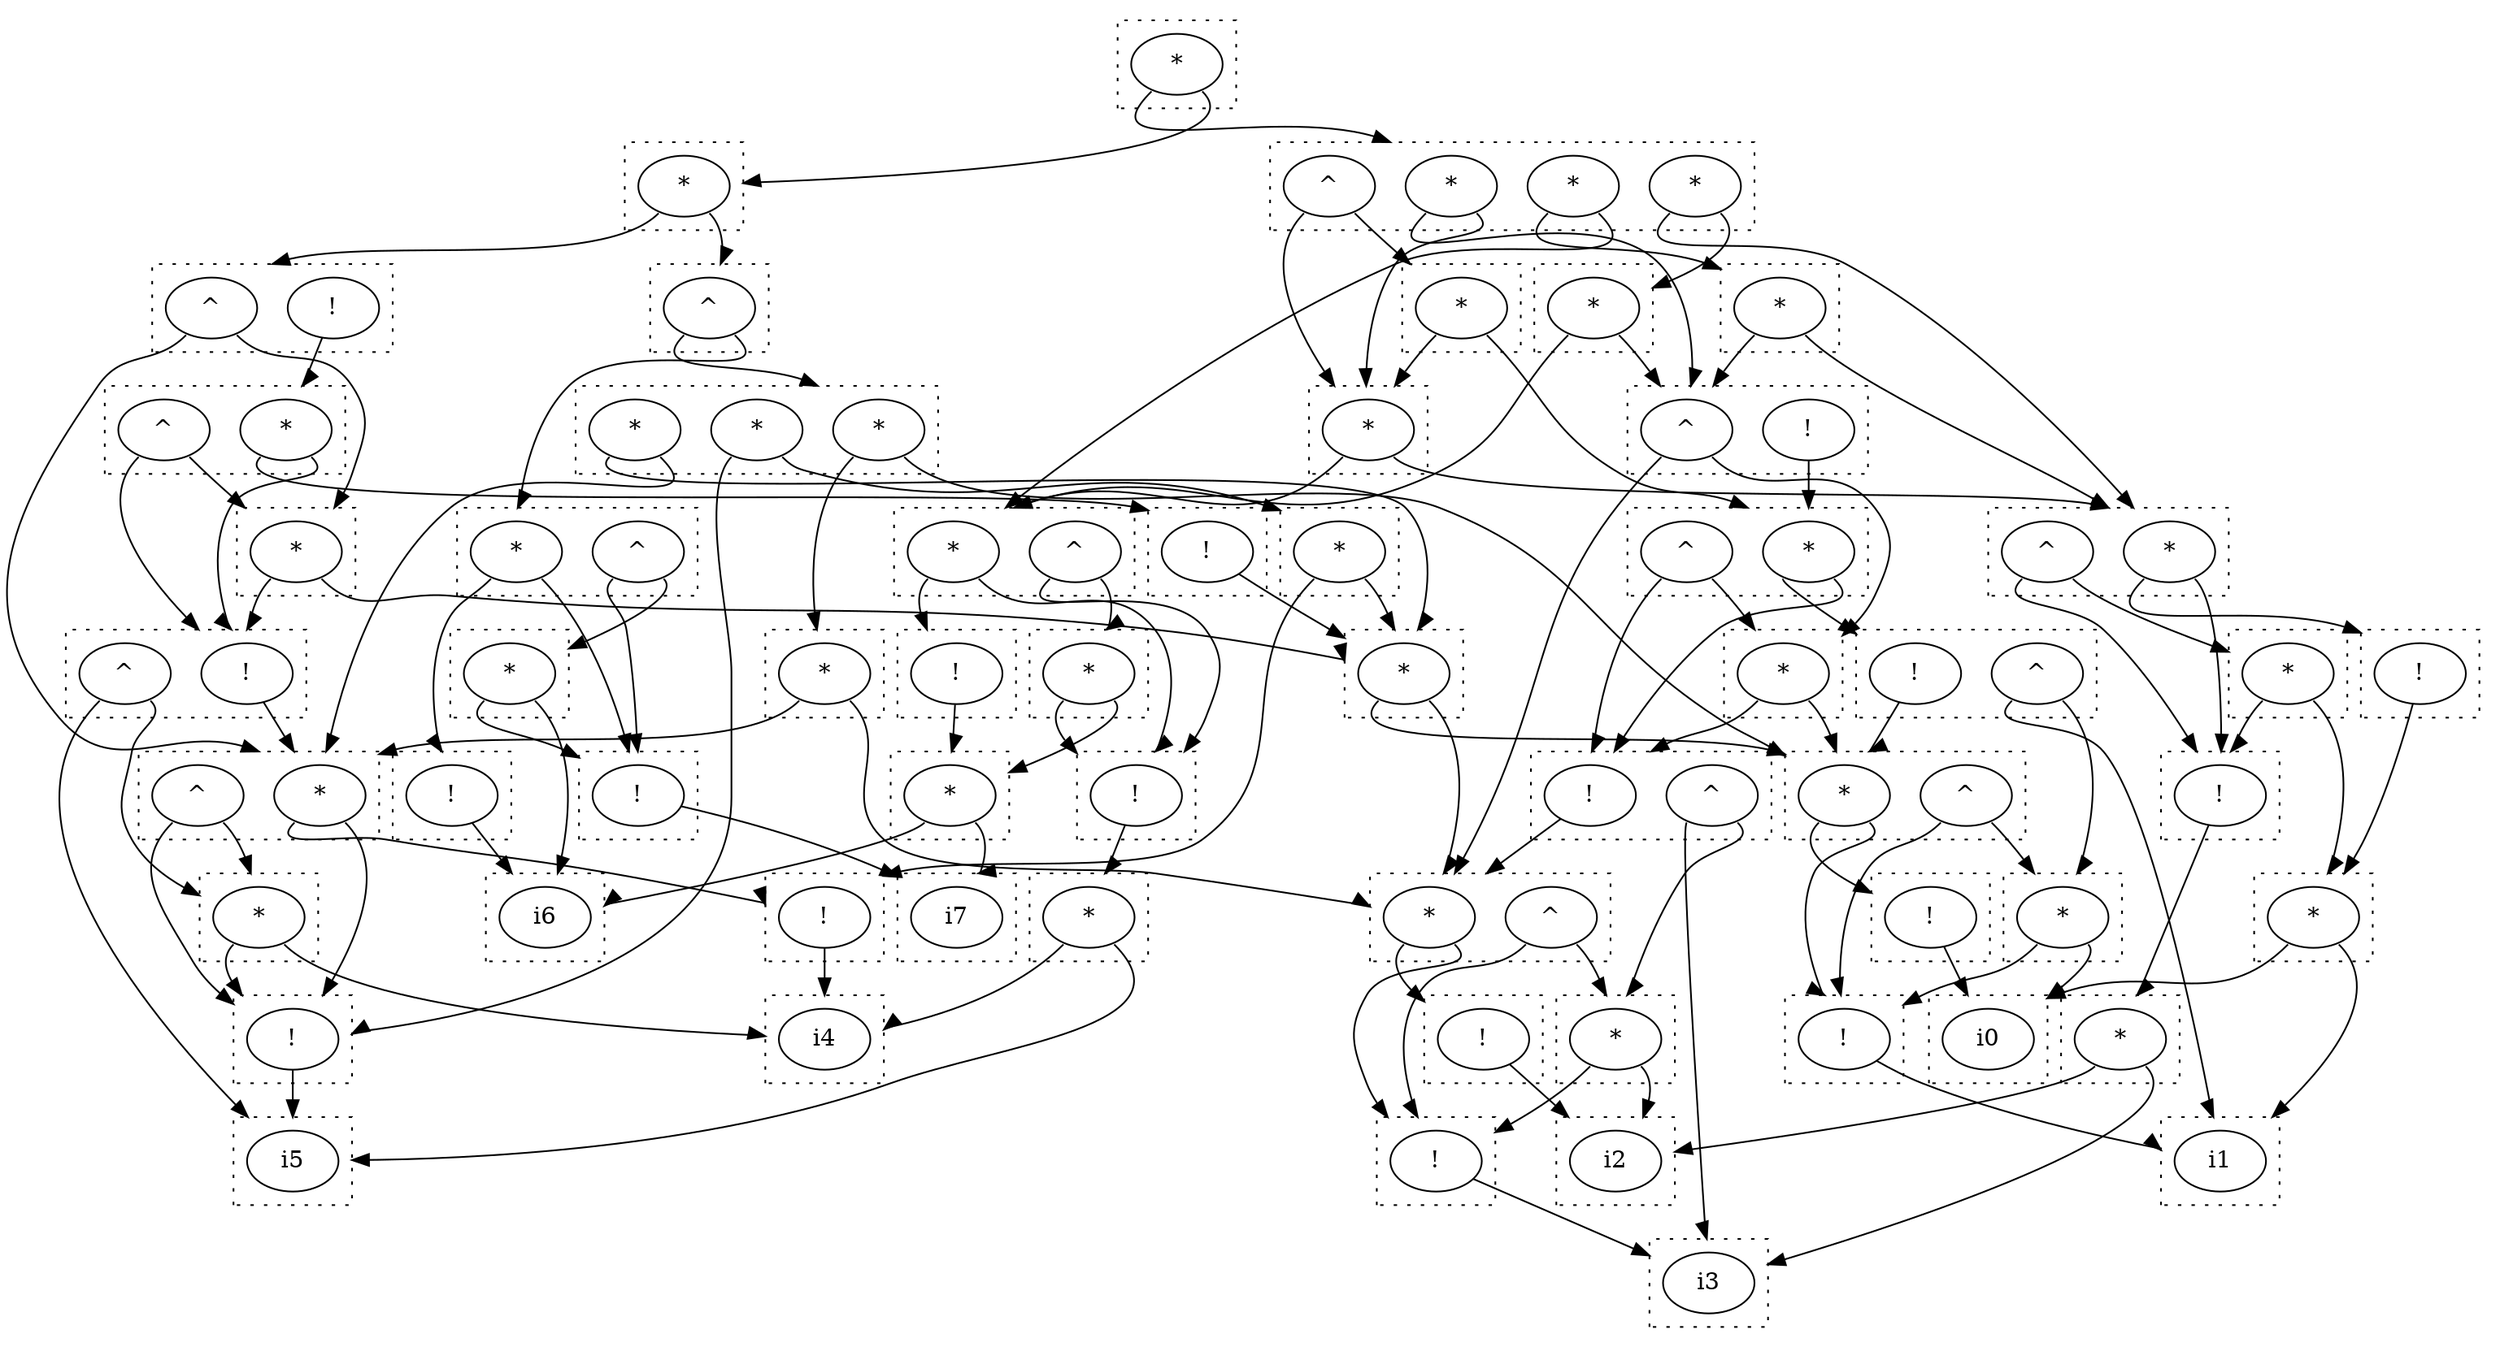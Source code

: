 digraph egraph {
  compound=true
  clusterrank=local
  subgraph cluster_0 {
    style=dotted
    0.0[label = "i0"]
  }
  subgraph cluster_38 {
    style=dotted
    38.0[label = "!"]
  }
  subgraph cluster_57 {
    style=dotted
    57.0[label = "*"]
  }
  subgraph cluster_3 {
    style=dotted
    3.0[label = "i2"]
  }
  subgraph cluster_22 {
    style=dotted
    22.0[label = "!"]
  }
  subgraph cluster_41 {
    style=dotted
    41.0[label = "*"]
  }
  subgraph cluster_60 {
    style=dotted
    60.0[label = "*"]
    60.1[label = "^"]
  }
  subgraph cluster_6 {
    style=dotted
    6.0[label = "i5"]
  }
  subgraph cluster_25 {
    style=dotted
    25.0[label = "*"]
  }
  subgraph cluster_44 {
    style=dotted
    44.0[label = "*"]
    44.1[label = "*"]
    44.2[label = "*"]
  }
  subgraph cluster_63 {
    style=dotted
    63.0[label = "^"]
  }
  subgraph cluster_9 {
    style=dotted
    9.0[label = "i4"]
  }
  subgraph cluster_28 {
    style=dotted
    28.0[label = "*"]
  }
  subgraph cluster_47 {
    style=dotted
    47.0[label = "!"]
    47.1[label = "^"]
  }
  subgraph cluster_66 {
    style=dotted
    66.0[label = "*"]
  }
  subgraph cluster_12 {
    style=dotted
    12.0[label = "!"]
  }
  subgraph cluster_50 {
    style=dotted
    50.0[label = "*"]
  }
  subgraph cluster_69 {
    style=dotted
    69.0[label = "*"]
  }
  subgraph cluster_15 {
    style=dotted
    15.0[label = "*"]
  }
  subgraph cluster_34 {
    style=dotted
    34.0[label = "*"]
    34.1[label = "^"]
  }
  subgraph cluster_53 {
    style=dotted
    53.0[label = "*"]
  }
  subgraph cluster_18 {
    style=dotted
    18.0[label = "*"]
    18.1[label = "^"]
  }
  subgraph cluster_37 {
    style=dotted
    37.0[label = "*"]
  }
  subgraph cluster_2 {
    style=dotted
    2.0[label = "i6"]
  }
  subgraph cluster_75 {
    style=dotted
    75.0[label = "*"]
  }
  subgraph cluster_21 {
    style=dotted
    21.0[label = "*"]
  }
  subgraph cluster_40 {
    style=dotted
    40.0[label = "*"]
    40.1[label = "^"]
  }
  subgraph cluster_5 {
    style=dotted
    5.0[label = "*"]
  }
  subgraph cluster_43 {
    style=dotted
    43.0[label = "*"]
  }
  subgraph cluster_8 {
    style=dotted
    8.0[label = "i1"]
  }
  subgraph cluster_27 {
    style=dotted
    27.0[label = "!"]
  }
  subgraph cluster_11 {
    style=dotted
    11.0[label = "*"]
  }
  subgraph cluster_30 {
    style=dotted
    30.0[label = "*"]
    30.1[label = "^"]
  }
  subgraph cluster_49 {
    style=dotted
    49.0[label = "^"]
    49.1[label = "!"]
  }
  subgraph cluster_14 {
    style=dotted
    14.0[label = "*"]
  }
  subgraph cluster_17 {
    style=dotted
    17.0[label = "!"]
  }
  subgraph cluster_36 {
    style=dotted
    36.0[label = "*"]
    36.1[label = "^"]
  }
  subgraph cluster_55 {
    style=dotted
    55.0[label = "*"]
    55.1[label = "*"]
    55.2[label = "*"]
    55.3[label = "^"]
  }
  subgraph cluster_1 {
    style=dotted
    1.0[label = "i3"]
  }
  subgraph cluster_74 {
    style=dotted
    74.0[label = "*"]
  }
  subgraph cluster_20 {
    style=dotted
    20.0[label = "!"]
  }
  subgraph cluster_39 {
    style=dotted
    39.0[label = "*"]
  }
  subgraph cluster_58 {
    style=dotted
    58.0[label = "^"]
    58.1[label = "!"]
  }
  subgraph cluster_4 {
    style=dotted
    4.0[label = "!"]
  }
  subgraph cluster_23 {
    style=dotted
    23.0[label = "!"]
    23.1[label = "^"]
  }
  subgraph cluster_42 {
    style=dotted
    42.0[label = "*"]
  }
  subgraph cluster_7 {
    style=dotted
    7.0[label = "!"]
  }
  subgraph cluster_26 {
    style=dotted
    26.0[label = "!"]
  }
  subgraph cluster_45 {
    style=dotted
    45.0[label = "!"]
    45.1[label = "^"]
  }
  subgraph cluster_64 {
    style=dotted
    64.0[label = "*"]
    64.1[label = "^"]
  }
  subgraph cluster_10 {
    style=dotted
    10.0[label = "i7"]
  }
  subgraph cluster_29 {
    style=dotted
    29.0[label = "!"]
  }
  subgraph cluster_13 {
    style=dotted
    13.0[label = "!"]
  }
  subgraph cluster_32 {
    style=dotted
    32.0[label = "*"]
    32.1[label = "^"]
  }
  subgraph cluster_51 {
    style=dotted
    51.0[label = "*"]
  }
  subgraph cluster_16 {
    style=dotted
    16.0[label = "!"]
  }
  subgraph cluster_35 {
    style=dotted
    35.0[label = "*"]
  }
  subgraph cluster_54 {
    style=dotted
    54.0[label = "!"]
  }
  38.0 -> 25.0 [lhead = cluster_25, ]
  57.0:sw -> 40.0 [lhead = cluster_40, ]
  57.0:se -> 49.0 [lhead = cluster_49, ]
  22.0 -> 8.0 [lhead = cluster_8, ]
  41.0:sw -> 40.0 [lhead = cluster_40, ]
  41.0:se -> 32.0 [lhead = cluster_32, ]
  60.0:sw -> 47.0 [lhead = cluster_47, ]
  60.0:se -> 23.0 [lhead = cluster_23, ]
  60.1:sw -> 23.0 [lhead = cluster_23, ]
  60.1:se -> 43.0 [lhead = cluster_43, ]
  25.0:sw -> 2.0 [lhead = cluster_2, ]
  25.0:se -> 10.0 [lhead = cluster_10, ]
  44.0:sw -> 39.0 [lhead = cluster_39, ]
  44.0:se -> 36.0 [lhead = cluster_36, ]
  44.1:sw -> 51.0 [lhead = cluster_51, ]
  44.1:se -> 34.0 [lhead = cluster_34, ]
  44.2:sw -> 20.0 [lhead = cluster_20, ]
  44.2:se -> 66.0 [lhead = cluster_66, ]
  63.0:sw -> 44.0 [lhead = cluster_44, ]
  63.0:se -> 30.0 [lhead = cluster_30, ]
  28.0:sw -> 16.0 [lhead = cluster_16, ]
  28.0:se -> 2.0 [lhead = cluster_2, ]
  47.0 -> 36.0 [lhead = cluster_36, ]
  47.1:sw -> 8.0 [lhead = cluster_8, ]
  47.1:se -> 37.0 [lhead = cluster_37, ]
  66.0:sw -> 26.0 [lhead = cluster_26, ]
  66.0:se -> 51.0 [lhead = cluster_51, ]
  12.0 -> 0.0 [lhead = cluster_0, ]
  50.0:sw -> 49.0 [lhead = cluster_49, ]
  50.0:se -> 32.0 [lhead = cluster_32, ]
  69.0:sw -> 41.0 [lhead = cluster_41, ]
  69.0:se -> 60.0 [lhead = cluster_60, ]
  15.0:sw -> 0.0 [lhead = cluster_0, ]
  15.0:se -> 8.0 [lhead = cluster_8, ]
  34.0:sw -> 26.0 [lhead = cluster_26, ]
  34.0:se -> 20.0 [lhead = cluster_20, ]
  34.1:sw -> 20.0 [lhead = cluster_20, ]
  34.1:se -> 35.0 [lhead = cluster_35, ]
  53.0:sw -> 45.0 [lhead = cluster_45, ]
  53.0:se -> 51.0 [lhead = cluster_51, ]
  18.0:sw -> 13.0 [lhead = cluster_13, ]
  18.0:se -> 7.0 [lhead = cluster_7, ]
  18.1:sw -> 7.0 [lhead = cluster_7, ]
  18.1:se -> 11.0 [lhead = cluster_11, ]
  37.0:sw -> 22.0 [lhead = cluster_22, ]
  37.0:se -> 0.0 [lhead = cluster_0, ]
  75.0:sw -> 55.0 [lhead = cluster_55, ]
  75.0:se -> 74.0 [lhead = cluster_74, ]
  21.0:sw -> 17.0 [lhead = cluster_17, ]
  21.0:se -> 15.0 [lhead = cluster_15, ]
  40.0:sw -> 38.0 [lhead = cluster_38, ]
  40.0:se -> 27.0 [lhead = cluster_27, ]
  40.1:sw -> 27.0 [lhead = cluster_27, ]
  40.1:se -> 42.0 [lhead = cluster_42, ]
  5.0:sw -> 3.0 [lhead = cluster_3, ]
  5.0:se -> 1.0 [lhead = cluster_1, ]
  43.0:sw -> 23.0 [lhead = cluster_23, ]
  43.0:se -> 36.0 [lhead = cluster_36, ]
  27.0 -> 14.0 [lhead = cluster_14, ]
  11.0:sw -> 7.0 [lhead = cluster_7, ]
  11.0:se -> 3.0 [lhead = cluster_3, ]
  30.0:sw -> 4.0 [lhead = cluster_4, ]
  30.0:se -> 16.0 [lhead = cluster_16, ]
  30.1:sw -> 16.0 [lhead = cluster_16, ]
  30.1:se -> 28.0 [lhead = cluster_28, ]
  49.0:sw -> 18.0 [lhead = cluster_18, ]
  49.0:se -> 43.0 [lhead = cluster_43, ]
  49.1 -> 60.0 [lhead = cluster_60, ]
  14.0:sw -> 9.0 [lhead = cluster_9, ]
  14.0:se -> 6.0 [lhead = cluster_6, ]
  17.0 -> 5.0 [lhead = cluster_5, ]
  36.0:sw -> 12.0 [lhead = cluster_12, ]
  36.0:se -> 22.0 [lhead = cluster_22, ]
  36.1:sw -> 22.0 [lhead = cluster_22, ]
  36.1:se -> 37.0 [lhead = cluster_37, ]
  55.0:sw -> 49.0 [lhead = cluster_49, ]
  55.0:se -> 41.0 [lhead = cluster_41, ]
  55.1:sw -> 50.0 [lhead = cluster_50, ]
  55.1:se -> 40.0 [lhead = cluster_40, ]
  55.2:sw -> 32.0 [lhead = cluster_32, ]
  55.2:se -> 57.0 [lhead = cluster_57, ]
  55.3:sw -> 41.0 [lhead = cluster_41, ]
  55.3:se -> 69.0 [lhead = cluster_69, ]
  74.0:sw -> 58.0 [lhead = cluster_58, ]
  74.0:se -> 63.0 [lhead = cluster_63, ]
  20.0 -> 6.0 [lhead = cluster_6, ]
  39.0:sw -> 34.0 [lhead = cluster_34, ]
  39.0:se -> 18.0 [lhead = cluster_18, ]
  58.0:sw -> 34.0 [lhead = cluster_34, ]
  58.0:se -> 53.0 [lhead = cluster_53, ]
  58.1 -> 64.0 [lhead = cluster_64, ]
  4.0 -> 2.0 [lhead = cluster_2, ]
  23.0 -> 18.0 [lhead = cluster_18, ]
  23.1:sw -> 1.0 [lhead = cluster_1, ]
  23.1:se -> 11.0 [lhead = cluster_11, ]
  42.0:sw -> 27.0 [lhead = cluster_27, ]
  42.0:se -> 25.0 [lhead = cluster_25, ]
  7.0 -> 1.0 [lhead = cluster_1, ]
  26.0 -> 9.0 [lhead = cluster_9, ]
  45.0 -> 34.0 [lhead = cluster_34, ]
  45.1:sw -> 6.0 [lhead = cluster_6, ]
  45.1:se -> 35.0 [lhead = cluster_35, ]
  64.0:sw -> 54.0 [lhead = cluster_54, ]
  64.0:se -> 45.0 [lhead = cluster_45, ]
  64.1:sw -> 45.0 [lhead = cluster_45, ]
  64.1:se -> 53.0 [lhead = cluster_53, ]
  29.0 -> 15.0 [lhead = cluster_15, ]
  13.0 -> 3.0 [lhead = cluster_3, ]
  32.0:sw -> 29.0 [lhead = cluster_29, ]
  32.0:se -> 17.0 [lhead = cluster_17, ]
  32.1:sw -> 17.0 [lhead = cluster_17, ]
  32.1:se -> 21.0 [lhead = cluster_21, ]
  51.0:sw -> 36.0 [lhead = cluster_36, ]
  51.0:se -> 18.0 [lhead = cluster_18, ]
  16.0 -> 10.0 [lhead = cluster_10, ]
  35.0:sw -> 20.0 [lhead = cluster_20, ]
  35.0:se -> 9.0 [lhead = cluster_9, ]
  54.0 -> 51.0 [lhead = cluster_51, ]
}